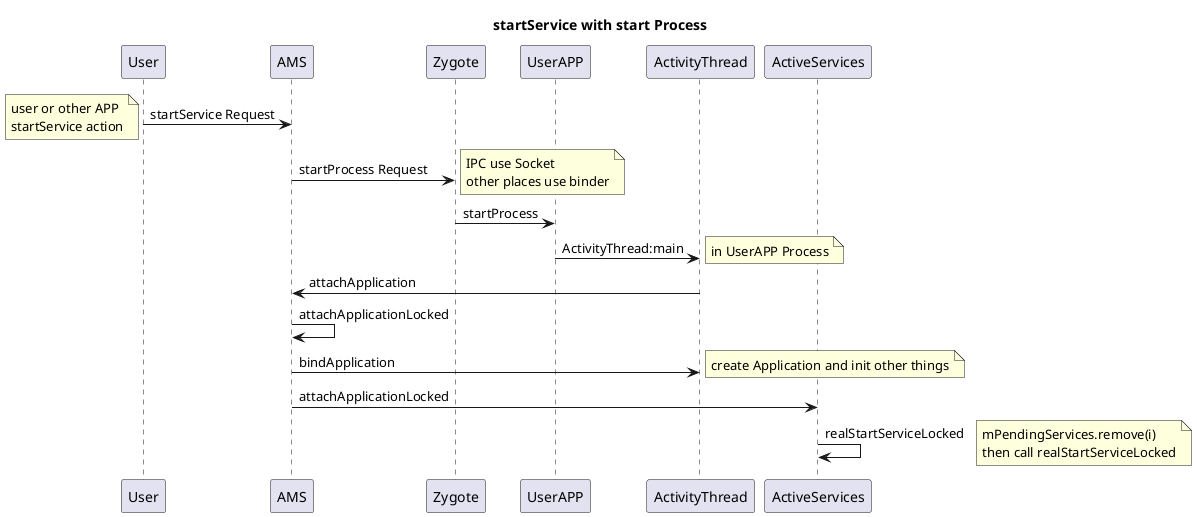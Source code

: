 @startuml
title startService with start Process

User -> AMS : startService Request
note left
user or other APP
startService action
end note

AMS -> Zygote: startProcess Request
note right
IPC use Socket
other places use binder
end note

Zygote -> UserAPP: startProcess

UserAPP -> ActivityThread: ActivityThread:main
note right
in UserAPP Process
end note

ActivityThread -> AMS: attachApplication

AMS -> AMS: attachApplicationLocked

AMS -> ActivityThread: bindApplication
note right: create Application and init other things

AMS -> ActiveServices: attachApplicationLocked

ActiveServices -> ActiveServices: realStartServiceLocked
note right
mPendingServices.remove(i)
then call realStartServiceLocked
end note


@enduml